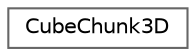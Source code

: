 digraph "Graphical Class Hierarchy"
{
 // LATEX_PDF_SIZE
  bgcolor="transparent";
  edge [fontname=Helvetica,fontsize=10,labelfontname=Helvetica,labelfontsize=10];
  node [fontname=Helvetica,fontsize=10,shape=box,height=0.2,width=0.4];
  rankdir="LR";
  Node0 [id="Node000000",label="CubeChunk3D",height=0.2,width=0.4,color="grey40", fillcolor="white", style="filled",URL="$struct_cube_chunk3_d.html",tooltip=" "];
}
